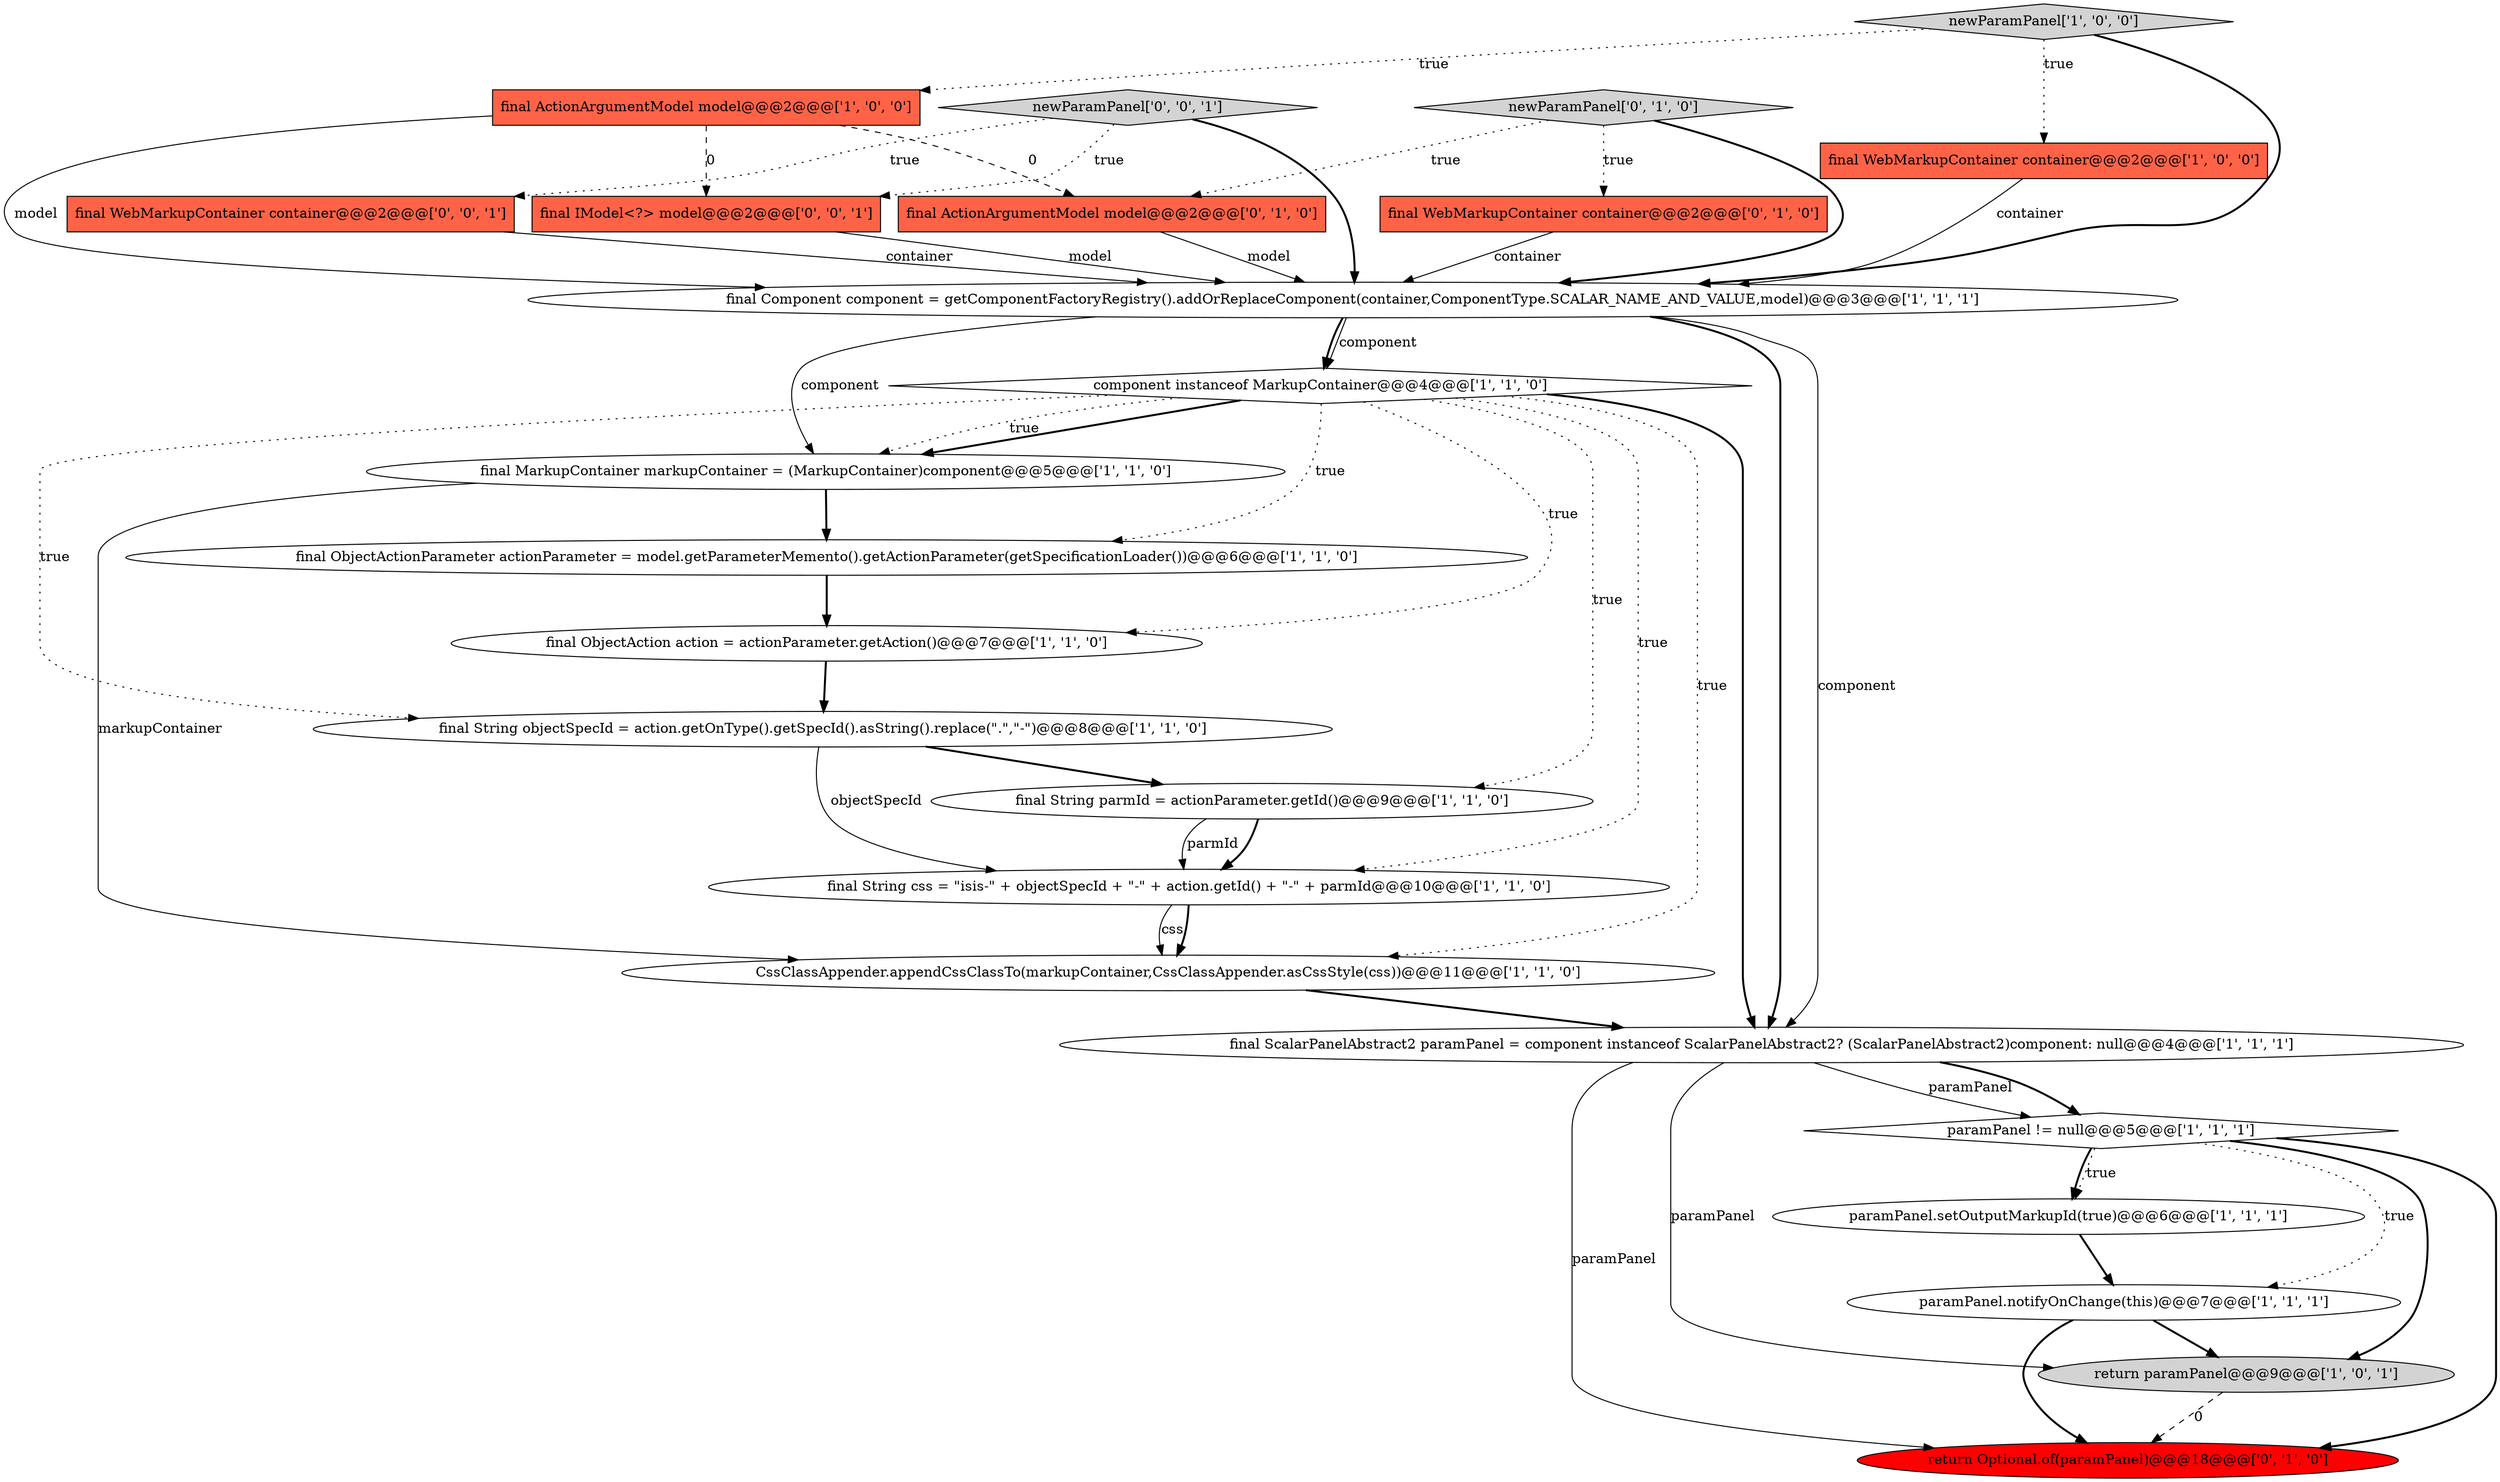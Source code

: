 digraph {
22 [style = filled, label = "final IModel<?> model@@@2@@@['0', '0', '1']", fillcolor = tomato, shape = box image = "AAA0AAABBB3BBB"];
21 [style = filled, label = "final WebMarkupContainer container@@@2@@@['0', '0', '1']", fillcolor = tomato, shape = box image = "AAA0AAABBB3BBB"];
18 [style = filled, label = "return Optional.of(paramPanel)@@@18@@@['0', '1', '0']", fillcolor = red, shape = ellipse image = "AAA1AAABBB2BBB"];
8 [style = filled, label = "CssClassAppender.appendCssClassTo(markupContainer,CssClassAppender.asCssStyle(css))@@@11@@@['1', '1', '0']", fillcolor = white, shape = ellipse image = "AAA0AAABBB1BBB"];
15 [style = filled, label = "final ScalarPanelAbstract2 paramPanel = component instanceof ScalarPanelAbstract2? (ScalarPanelAbstract2)component: null@@@4@@@['1', '1', '1']", fillcolor = white, shape = ellipse image = "AAA0AAABBB1BBB"];
10 [style = filled, label = "final MarkupContainer markupContainer = (MarkupContainer)component@@@5@@@['1', '1', '0']", fillcolor = white, shape = ellipse image = "AAA0AAABBB1BBB"];
6 [style = filled, label = "final String parmId = actionParameter.getId()@@@9@@@['1', '1', '0']", fillcolor = white, shape = ellipse image = "AAA0AAABBB1BBB"];
20 [style = filled, label = "final ActionArgumentModel model@@@2@@@['0', '1', '0']", fillcolor = tomato, shape = box image = "AAA1AAABBB2BBB"];
7 [style = filled, label = "paramPanel.notifyOnChange(this)@@@7@@@['1', '1', '1']", fillcolor = white, shape = ellipse image = "AAA0AAABBB1BBB"];
2 [style = filled, label = "paramPanel.setOutputMarkupId(true)@@@6@@@['1', '1', '1']", fillcolor = white, shape = ellipse image = "AAA0AAABBB1BBB"];
3 [style = filled, label = "final Component component = getComponentFactoryRegistry().addOrReplaceComponent(container,ComponentType.SCALAR_NAME_AND_VALUE,model)@@@3@@@['1', '1', '1']", fillcolor = white, shape = ellipse image = "AAA0AAABBB1BBB"];
19 [style = filled, label = "newParamPanel['0', '1', '0']", fillcolor = lightgray, shape = diamond image = "AAA0AAABBB2BBB"];
9 [style = filled, label = "final ActionArgumentModel model@@@2@@@['1', '0', '0']", fillcolor = tomato, shape = box image = "AAA1AAABBB1BBB"];
11 [style = filled, label = "return paramPanel@@@9@@@['1', '0', '1']", fillcolor = lightgray, shape = ellipse image = "AAA0AAABBB1BBB"];
14 [style = filled, label = "final String objectSpecId = action.getOnType().getSpecId().asString().replace(\".\",\"-\")@@@8@@@['1', '1', '0']", fillcolor = white, shape = ellipse image = "AAA0AAABBB1BBB"];
1 [style = filled, label = "final ObjectActionParameter actionParameter = model.getParameterMemento().getActionParameter(getSpecificationLoader())@@@6@@@['1', '1', '0']", fillcolor = white, shape = ellipse image = "AAA0AAABBB1BBB"];
17 [style = filled, label = "final WebMarkupContainer container@@@2@@@['0', '1', '0']", fillcolor = tomato, shape = box image = "AAA0AAABBB2BBB"];
0 [style = filled, label = "final WebMarkupContainer container@@@2@@@['1', '0', '0']", fillcolor = tomato, shape = box image = "AAA0AAABBB1BBB"];
16 [style = filled, label = "final ObjectAction action = actionParameter.getAction()@@@7@@@['1', '1', '0']", fillcolor = white, shape = ellipse image = "AAA0AAABBB1BBB"];
4 [style = filled, label = "final String css = \"isis-\" + objectSpecId + \"-\" + action.getId() + \"-\" + parmId@@@10@@@['1', '1', '0']", fillcolor = white, shape = ellipse image = "AAA0AAABBB1BBB"];
23 [style = filled, label = "newParamPanel['0', '0', '1']", fillcolor = lightgray, shape = diamond image = "AAA0AAABBB3BBB"];
5 [style = filled, label = "newParamPanel['1', '0', '0']", fillcolor = lightgray, shape = diamond image = "AAA0AAABBB1BBB"];
13 [style = filled, label = "component instanceof MarkupContainer@@@4@@@['1', '1', '0']", fillcolor = white, shape = diamond image = "AAA0AAABBB1BBB"];
12 [style = filled, label = "paramPanel != null@@@5@@@['1', '1', '1']", fillcolor = white, shape = diamond image = "AAA0AAABBB1BBB"];
5->3 [style = bold, label=""];
13->10 [style = bold, label=""];
13->6 [style = dotted, label="true"];
13->16 [style = dotted, label="true"];
9->20 [style = dashed, label="0"];
7->11 [style = bold, label=""];
8->15 [style = bold, label=""];
23->22 [style = dotted, label="true"];
19->17 [style = dotted, label="true"];
19->20 [style = dotted, label="true"];
20->3 [style = solid, label="model"];
12->11 [style = bold, label=""];
12->2 [style = dotted, label="true"];
23->21 [style = dotted, label="true"];
9->22 [style = dashed, label="0"];
23->3 [style = bold, label=""];
3->15 [style = bold, label=""];
10->8 [style = solid, label="markupContainer"];
5->0 [style = dotted, label="true"];
15->11 [style = solid, label="paramPanel"];
4->8 [style = solid, label="css"];
13->10 [style = dotted, label="true"];
0->3 [style = solid, label="container"];
3->10 [style = solid, label="component"];
3->13 [style = solid, label="component"];
9->3 [style = solid, label="model"];
6->4 [style = bold, label=""];
3->15 [style = solid, label="component"];
12->2 [style = bold, label=""];
13->1 [style = dotted, label="true"];
13->8 [style = dotted, label="true"];
15->12 [style = solid, label="paramPanel"];
1->16 [style = bold, label=""];
11->18 [style = dashed, label="0"];
12->18 [style = bold, label=""];
3->13 [style = bold, label=""];
7->18 [style = bold, label=""];
5->9 [style = dotted, label="true"];
16->14 [style = bold, label=""];
4->8 [style = bold, label=""];
17->3 [style = solid, label="container"];
15->12 [style = bold, label=""];
13->15 [style = bold, label=""];
2->7 [style = bold, label=""];
12->7 [style = dotted, label="true"];
10->1 [style = bold, label=""];
6->4 [style = solid, label="parmId"];
13->14 [style = dotted, label="true"];
14->4 [style = solid, label="objectSpecId"];
19->3 [style = bold, label=""];
14->6 [style = bold, label=""];
13->4 [style = dotted, label="true"];
15->18 [style = solid, label="paramPanel"];
22->3 [style = solid, label="model"];
21->3 [style = solid, label="container"];
}
